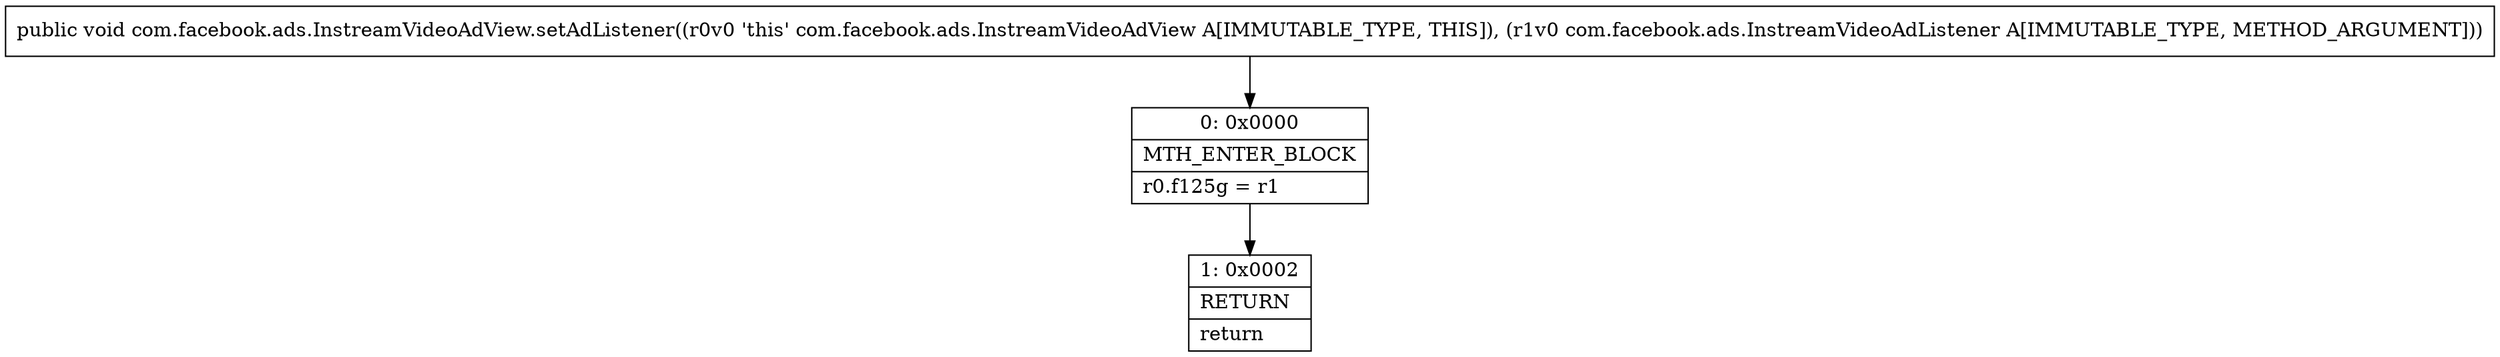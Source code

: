 digraph "CFG forcom.facebook.ads.InstreamVideoAdView.setAdListener(Lcom\/facebook\/ads\/InstreamVideoAdListener;)V" {
Node_0 [shape=record,label="{0\:\ 0x0000|MTH_ENTER_BLOCK\l|r0.f125g = r1\l}"];
Node_1 [shape=record,label="{1\:\ 0x0002|RETURN\l|return\l}"];
MethodNode[shape=record,label="{public void com.facebook.ads.InstreamVideoAdView.setAdListener((r0v0 'this' com.facebook.ads.InstreamVideoAdView A[IMMUTABLE_TYPE, THIS]), (r1v0 com.facebook.ads.InstreamVideoAdListener A[IMMUTABLE_TYPE, METHOD_ARGUMENT])) }"];
MethodNode -> Node_0;
Node_0 -> Node_1;
}

